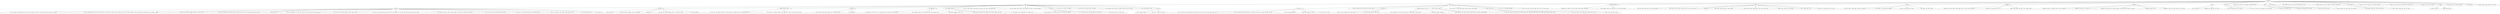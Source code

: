 strict digraph  {
	"['unknown']
111" -> "['job']
49";
	"['unknown']
111" -> "['secur']
18";
	"['unknown']
111" -> "['mapreduce', 'hadoop']
2";
	"['unknown']
111" -> "['token']
9";
	"['unknown']
111" -> "['fail']
4";
	"['unknown']
111" -> "['hadoop']
3";
	"['unknown']
111" -> "['mapreduce']
5";
	"['unknown']
111" -> "['file']
2";
	"['unknown']
111" -> "['user']
2";
	"['unknown']
111" -> "['submit', 'access', 'specifi', 'acl', 'valu', 'schedul', 'default', 'queue', 'capac']
1";
	"['unknown']
111" -> "['task']
2";
	"['unknown']
111" -> "['remov', 'branch']
2";
	"['unknown']
111" -> "['access', 'applic', 'manag', 'issu', 'enabl', 'allow', 'default', 'appear', 'yarn']
1";
	"['unknown']
111" -> "['cluster', 'authent', 'code', 'provid', 'support', 'add', 'current', 'shuffl', 'fetch']
1";
	"['unknown']
111" -> "['port', 'branch']
2";
	"['unknown']
111" -> "['map', 'creat', 'custom', 'reduc', 'valu', 'give', 'progress', 'assign']
1";
	"['unknown']
111" -> "['deleg', 'work', 'current', 'input', 'mean', 'format', 'tag', 'multipl', 'split']
1";
	"['unknown']
111" -> "['contain', 'linux', 'test', 'code', 'executor']
1";
	"['unknown']
111" -> "['applic']
2";
	"['unknown']
111" -> "['manag', 'function', 'bug', 'hostnam', 'address']
1";
	"['unknown']
111" -> "['check', 'allow']
1";
	"['unknown']
111" -> "['attack', 'request', 'travers', 'interface', 'yarn', 'script']
1";
	"['job']
49" -> "['job', 'secur']
18";
	"['job']
49" -> "['job', 'token']
9";
	"['job']
49" -> "['directori', 'job', 'user', 'file']
2";
	"['job']
49" -> "['fail', 'job']
3";
	"['job']
49" -> "['job', 'mapreduce']
4";
	"['job']
49" -> "['job', 'properti', 'hadoop']
2";
	"['job']
49" -> "['job', 'user', 'server', 'permiss', 'config', 'histori', 'acl', 'messag', 'error', 'inform', 'return', 'page', 'conf']
1";
	"['job']
49" -> "['job', 'node', 'config', 'remov', 'protocol', 'provid', 'tracker', 'exist', 'requir', 'core', 'period', 'transfer']
1";
	"['job']
49" -> "['job', 'file']
3";
	"['job']
49" -> "['job', 'user', 'acl', 'servic', 'call', 'request']
1";
	"['job']
49" -> "['job', 'server', 'histori', 'test', 'connect', 'wait', 'hang']
1";
	"['job']
49" -> "['job', 'exception', 'access', 'chang', 'list', 'command', 'method', 'object', 'lock', 'retain']
1";
	"['job']
49" -> "['job', 'chang', 'function', 'condit']
1";
	"['job']
49" -> "['job', 'acl']
2";
	"['secur']
18" -> "['token', 'secur']
5";
	"['secur']
18" -> "['secur', 'file', 'hadoop', 'user', 'task', 'cluster', 'creat', 'name', 'child']
1";
	"['secur']
18" -> "['fail', 'secur']
2";
	"['secur']
18" -> "['mapreduce', 'branch', 'secur']
3";
	"['secur']
18" -> "['reduc', 'map', 'file', 'secur']
2";
	"['secur']
18" -> "['secur', 'server', 'set', 'config', 'applic', 'custom', 'support', 'master', 'current', 'perform']
1";
	"['secur']
18" -> "['node', 'secur', 'server']
2";
	"['secur']
18" -> "['secur', 'list', 'jira', 'symlink', 'filesystem']
1";
	"['secur']
18" -> "['secur', 'sourc', 'key', 'code', 'prevent', 'hdfs', 'requir', 'store', 'case', 'data', 'extract']
1";
	"['mapreduce', 'hadoop']
2" -> "['mapreduce', 'file', 'hadoop', 'task', 'remov', 'function', 'check', 'tracker', 'java', 'apach']
1";
	"['mapreduce', 'hadoop']
2" -> "['fail', 'mapreduce', 'hadoop', 'user', 'detect', 'test', 'oozi', 'exist', 'group', 'process']
1";
	"['token']
9" -> "['token', 'file', 'hadoop', 'deleg', 'issu', 'cache', 'system', 'interrupt']
1";
	"['token']
9" -> "['token', 'node', 'set', 'deleg', 'cache', 'name', 'base', 'servic', 'list', 'call', 'return', 'end']
1";
	"['token']
9" -> "['token', 'file']
2";
	"['token']
9" -> "['token', 'applic', 'authent', 'manag', 'key', 'master', 'gener']
1";
	"['token']
9" -> "['token', 'protocol', 'authent', 'contain', 'launch', 'check', 'request', 'option', 'kill']
1";
	"['token']
9" -> "['token', 'chang', 'cache', 'call', 'avoid', 'filesystem']
1";
	"['token']
9" -> "['token', 'contain', 'gener', 'time']
1";
	"['token']
9" -> "['token', 'sourc', 'cache', 'method', 'notic', 'tag', 'load']
1";
	"['fail']
4" -> "['fail', 'node', 'permiss', 'config', 'manag', 'contain', 'linux', 'executor']
1";
	"['fail']
4" -> "['fail', 'exception', 'sourc', 'manag', 'fetch', 'shutdown']
1";
	"['fail']
4" -> "['fail', 'map', 'output', 'shuffl', 'trunk', 'fetch']
1";
	"['fail']
4" -> "['fail', 'submit', 'test', 'report', 'commit']
1";
	"['hadoop']
3" -> "['hadoop', 'server', 'access', 'applic', 'authent', 'enabl', 'master', 'error', 'page', 'home', 'initi', 'throw']
1";
	"['hadoop']
3" -> "['hadoop', 'node', 'remov', 'protocol', 'jira', 'mr-']
1";
	"['hadoop']
3" -> "['hadoop', 'chang', 'specifi', 'map', 'reduc', 'associ', 'messag', 'request']
1";
	"['mapreduce']
5" -> "['mapreduce', 'permiss', 'set', 'directori', 'attack', 'test', 'build', 'interface']
1";
	"['mapreduce']
5" -> "['mapreduce', 'task', 'remov', 'linux', 'control']
1";
	"['mapreduce']
5" -> "['mapreduce', 'server', 'specifi', 'issu', 'function', 'interrupt', 'input', 'thread', 'format', 'report', 'hive', 'combin']
1";
	"['mapreduce']
5" -> "['mapreduce', 'protocol', 'check']
1";
	"['mapreduce']
5" -> "['mapreduce', 'contain', 'linux', 'local', 'executor', 'java', 'jvm', 'path']
1";
	"['file']
2" -> "['file', 'raid', 'block']
1";
	"['file']
2" -> "['mapreduce', 'file', 'config', 'add', 'avoid', 'locat']
1";
	"['user']
2" -> "['user', 'task', 'permiss', 'control', 'read', 'requir']
1";
	"['user']
2" -> "['user', 'set', 'sourc', 'base', 'valu', 'properti', 'xml', 'succeed', 'site']
1";
	"['task']
2" -> "['task', 'set', 'key', 'follow', 'work']
1";
	"['task']
2" -> "['task', 'issu', 'associ', 'group', 'local', 'context']
1";
	"['remov', 'branch']
2" -> "['task', 'remov', 'branch', 'control']
1";
	"['remov', 'branch']
2" -> "['remov', 'branch', 'output', 'associ', 'trunk', 'result', 'cleanup']
1";
	"['port', 'branch']
2" -> "['set', 'branch', 'schedul', 'port', 'trunk', 'releas', 'improve']
1";
	"['port', 'branch']
2" -> "['access', 'branch', 'support', 'add', 'web', 'port', 'merg']
1";
	"['applic']
2" -> "['applic', 'acl', 'queue']
1";
	"['applic']
2" -> "['applic', 'chang', 'custom']
1";
	"['job', 'secur']
18" -> "['job', 'secur', 'token', 'fail', 'mapreduce', 'deleg', 'cluster', 'branch', 'protocol', 'renew', 'detect', 'oozi', 'enabl', 'problem', '\
pig', 'manner', 'touch', 'stack']
1";
	"['job', 'secur']
18" -> "['job', 'secur', 'mapreduce', 'file', 'node', 'task', 'set', 'config', 'access', 'sourc', 'name', 'base', 'output', 'connect', '\
tracker', 'give', 'work', 'allow', 'default', 'command', 'mean', 'home', 'appear', 'bug', 'hostnam', 'environ', 'host', 'address', '\
multipl']
1";
	"['job', 'secur']
18" -> "['map', 'task', 'secur', 'directori', 'attack', 'cluster', 'job', 'jvm', 'child', 'fail']
2";
	"['job', 'secur']
18" -> "['job', 'secur', 'file', 'hadoop', 'permiss', 'directori', 'access', 'function', 'servic', 'submiss', 'give', 'read', 'group', '\
prevent', 'stage', 'stag']
1";
	"['job', 'secur']
18" -> "['fail', 'job', 'secur']
3";
	"['job', 'secur']
18" -> "['job', 'secur', 'mapreduce', 'user', 'node', 'mode', 'work', 'write', 'interrupt', 'hdfs', 'delet', 'aggreg', 'complet']
1";
	"['job', 'secur']
18" -> "['job', 'secur', 'user', 'task', 'permiss', 'directori', 'cluster', 'output', 'write']
1";
	"['job', 'secur']
18" -> "['job', 'secur', 'user', 'applic', 'chang', 'protocol', 'histori', 'creat', 'base', 'master', 'jira', 'web', 'page', 'mean', 'home', '\
gener', 'clean', 'improve', 'object']
1";
	"['job', 'secur']
18" -> "['job', 'secur', 'node', 'permiss', 'submit', 'exception', 'detect', 'test', 'name', 'error', 'execut', 'path', 'case', 'assum']
\
1";
	"['job', 'secur']
18" -> "['job', 'secur', 'node', 'server', 'histori', 'detect', 'mode', 'connect']
1";
	"['job', 'secur']
18" -> "['job', 'secur', 'set', 'specifi', 'contain', 'executor', 'current', 'default', 'clean']
1";
	"['job', 'secur']
18" -> "['job', 'secur', 'exception', 'cluster', 'connect', 'inform', 'progress', 'batch']
1";
	"['job', 'secur']
18" -> "['job', 'secur', 'histori', 'servic']
1";
	"['job', 'secur']
18" -> "['job', 'key', 'secur']
2";
	"['job', 'token']
9" -> "['fail', 'job', 'token']
4";
	"['job', 'token']
9" -> "['job', 'token', 'file', 'deleg', 'exception', 'renew', 'detect', 'provid']
1";
	"['job', 'token']
9" -> "['token', 'job']
2";
	"['job', 'token']
9" -> "['job', 'token', 'task', 'submit', 'exception', 'renew', 'oozi', 'system', 'give', 'allow']
1";
	"['job', 'token']
9" -> "['job', 'token', 'hadoop']
1";
	"['directori', 'job', 'user', 'file']
2" -> "['job', 'file', 'user', 'task', 'permiss', 'directori', 'linux', 'attack', 'control', 'call', 'symlink', 'travers', 'condit', 'target', '\
handl', 'race']
1";
	"['directori', 'job', 'user', 'file']
2" -> "['job', 'fail', 'file', 'user', 'exception', 'directori', 'check', 'code', 'follow', 'submiss', 'throw', 'stage', 'stag', 'window']
\
1";
	"['fail', 'job']
3" -> "['job', 'fail', 'submit', 'specifi', 'provid', 'schedul', 'exist', 'environ', 'option', 'pool']
1";
	"['fail', 'job']
3" -> "['fail', 'job', 'hadoop']
2";
	"['job', 'mapreduce']
4" -> "['job', 'mapreduce', 'node', 'cluster', 'acl', 'issu', 'connect', 'support', 'add', 'prevent', 'context', 'end', 'finish']
1";
	"['job', 'mapreduce']
4" -> "['job', 'mapreduce', 'specifi', 'sourc', 'launch', 'valu', 'index', 'inform', 'hostnam', 'host']
1";
	"['job', 'mapreduce']
4" -> "['job', 'display', 'mapreduce', 'submit', 'user']
2";
	"['job', 'properti', 'hadoop']
2" -> "['job', 'hadoop', 'node', 'submit', 'name', 'submiss', 'tracker', 'group', 'properti', 'conf', 'side']
1";
	"['job', 'properti', 'hadoop']
2" -> "['job', 'hadoop', 'server', 'specifi', 'enabl', 'start', 'properti', 'port']
1";
	"['job', 'file']
3" -> "['job', 'file', 'permiss', 'set', 'directori', 'creat', 'follow', 'write', 'path', 'conf', 'perform']
1";
	"['job', 'file']
3" -> "['job', 'file', 'launch', 'oozi', 'read', 'properti', 'hive', 'locat', 'pig']
1";
	"['job', 'file']
3" -> "['job', 'file', 'permiss', 'code', 'submiss', 'java']
1";
	"['job', 'acl']
2" -> "['job', 'acl', 'master', 'mrapp']
1";
	"['job', 'acl']
2" -> "['job', 'access', 'acl', 'base', 'check', 'class']
1";
	"['token', 'secur']
5" -> "['secur', 'token', 'fail', 'user', 'deleg', 'exception', 'manag', 'detect', 'cache', 'launch', 'mode', 'hdfs', 'app', 'apach', '\
invalid', 'org']
1";
	"['token', 'secur']
5" -> "['secur', 'token', 'file', 'hadoop', 'deleg', 'exception', 'renew', 'detect', 'servic', 'hdfs', 'error', 'apach', 'xml', 'core', '\
site', 'copi']
1";
	"['token', 'secur']
5" -> "['secur', 'token', 'hadoop', 'function']
1";
	"['token', 'secur']
5" -> "['secur', 'token', 'specifi', 'key', 'thread']
1";
	"['token', 'secur']
5" -> "['secur', 'token', 'set', 'servic']
1";
	"['fail', 'secur']
2" -> "['secur', 'fail', 'node', 'exception', 'cluster', 'branch', 'build']
1";
	"['fail', 'secur']
2" -> "['secur', 'fail', 'hadoop', 'directori', 'enabl', 'delet']
1";
	"['mapreduce', 'branch', 'secur']
3" -> "['secur', 'mapreduce', 'task', 'remov', 'branch', 'linux', 'base', 'control', 'perform', 'releas', 'manner']
1";
	"['mapreduce', 'branch', 'secur']
3" -> "['secur', 'hadoop', 'branch', 'mapreduce']
2";
	"['reduc', 'map', 'file', 'secur']
2" -> "['secur', 'file', 'server', 'set', 'protocol', 'map', 'test', 'reduc', 'provid', 'java', 'execut', 'thread', 'problem']
1";
	"['reduc', 'map', 'file', 'secur']
2" -> "['secur', 'file', 'chang', 'map', 'attack', 'creat', 'issu', 'reduc', 'output', 'exist', 'read', 'associ', 'shuffl', 'index', 'input', '\
symlink', 'travers', 'handler', 'stream', 'record']
1";
	"['node', 'secur', 'server']
2" -> "['secur', 'node', 'server', 'sourc', 'manag', 'name', 'system', 'app', 'web', 'mrv']
1";
	"['node', 'secur', 'server']
2" -> "['secur', 'node', 'server', 'histori', 'mode']
1";
}
